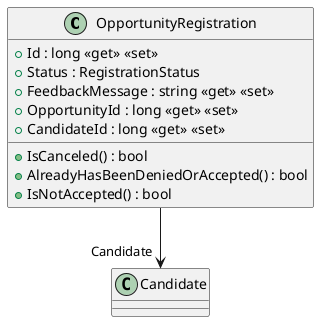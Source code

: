 @startuml
class OpportunityRegistration {
    + Id : long <<get>> <<set>>
    + Status : RegistrationStatus
    + FeedbackMessage : string <<get>> <<set>>
    + OpportunityId : long <<get>> <<set>>
    + CandidateId : long <<get>> <<set>>
    + IsCanceled() : bool
    + AlreadyHasBeenDeniedOrAccepted() : bool
    + IsNotAccepted() : bool
}
OpportunityRegistration --> "Candidate" Candidate
@enduml
